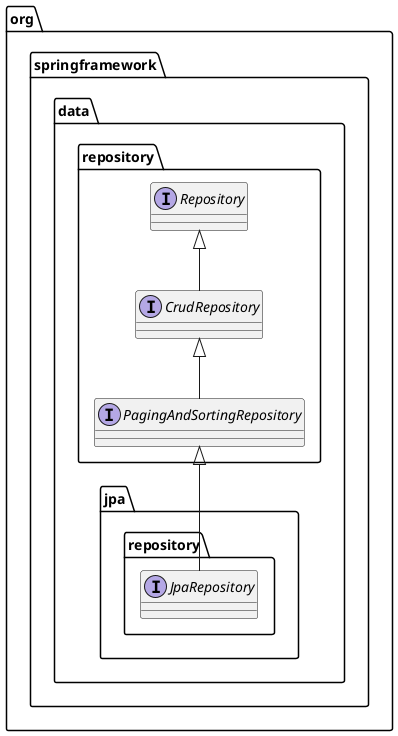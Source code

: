 @startuml

package org.springframework.data.repository {
    interface Repository
    interface CrudRepository
    interface PagingAndSortingRepository
}

package org.springframework.data.jpa.repository {
    interface JpaRepository
}

CrudRepository -up-|> Repository
PagingAndSortingRepository -up-|> CrudRepository
JpaRepository -up-|> PagingAndSortingRepository

@enduml